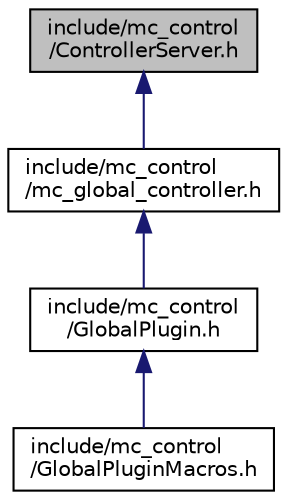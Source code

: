 digraph "include/mc_control/ControllerServer.h"
{
 // INTERACTIVE_SVG=YES
  edge [fontname="Helvetica",fontsize="10",labelfontname="Helvetica",labelfontsize="10"];
  node [fontname="Helvetica",fontsize="10",shape=record];
  Node130 [label="include/mc_control\l/ControllerServer.h",height=0.2,width=0.4,color="black", fillcolor="grey75", style="filled", fontcolor="black"];
  Node130 -> Node131 [dir="back",color="midnightblue",fontsize="10",style="solid",fontname="Helvetica"];
  Node131 [label="include/mc_control\l/mc_global_controller.h",height=0.2,width=0.4,color="black", fillcolor="white", style="filled",URL="$mc__global__controller_8h.html"];
  Node131 -> Node132 [dir="back",color="midnightblue",fontsize="10",style="solid",fontname="Helvetica"];
  Node132 [label="include/mc_control\l/GlobalPlugin.h",height=0.2,width=0.4,color="black", fillcolor="white", style="filled",URL="$GlobalPlugin_8h.html"];
  Node132 -> Node133 [dir="back",color="midnightblue",fontsize="10",style="solid",fontname="Helvetica"];
  Node133 [label="include/mc_control\l/GlobalPluginMacros.h",height=0.2,width=0.4,color="black", fillcolor="white", style="filled",URL="$GlobalPluginMacros_8h.html"];
}
